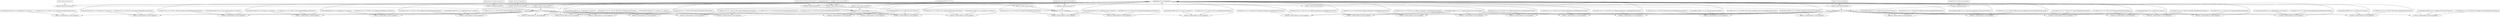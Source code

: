 digraph G {
	1 [label="1:execCode('10.0.2.113',someuser):0",shape=diamond];
	2 [label="2:RULE 2 (remote exploit of a server program):0",shape=ellipse];
	3 [label="3:netAccess('10.0.2.113',tcp,'25'):0",shape=diamond];
	4 [label="4:RULE 5 (multi-hop access):0",shape=ellipse];
	5 [label="5:hacl('10.0.2.113','10.0.2.113',tcp,'25'):1",shape=box];
	6 [label="6:RULE 6 (direct network access):0",shape=ellipse];
	7 [label="7:hacl(_,'10.0.2.113',tcp,'25'):1",shape=box];
	8 [label="8:attackerLocated(_):1",shape=box];
	9 [label="9:RULE 7 (direct on-host access):0",shape=ellipse];
	10 [label="10:attackerLocated('10.0.2.113'):1",shape=box];
	11 [label="11:networkServiceInfo('10.0.2.113','pure-ftpd',tcp,'25',someuser):1",shape=box];
	12 [label="12:vulExists('10.0.2.113','CVE-2011-1575','pure-ftpd',remoteExploit,privEscalation):1",shape=box];
	13 [label="13:RULE 2 (remote exploit of a server program):0",shape=ellipse];
	14 [label="14:networkServiceInfo('10.0.2.113',connect,tcp,'25',someuser):1",shape=box];
	15 [label="15:vulExists('10.0.2.113','CVE-2011-1506',connect,remoteExploit,privEscalation):1",shape=box];
	16 [label="16:RULE 2 (remote exploit of a server program):0",shape=ellipse];
	17 [label="17:networkServiceInfo('10.0.2.113',cyrus_imap_server,tcp,'25',someuser):1",shape=box];
	18 [label="18:vulExists('10.0.2.113','CVE-2011-1926',cyrus_imap_server,remoteExploit,privEscalation):1",shape=box];
	19 [label="19:RULE 2 (remote exploit of a server program):0",shape=ellipse];
	20 [label="20:networkServiceInfo('10.0.2.113',imail,tcp,'25',someuser):1",shape=box];
	21 [label="21:vulExists('10.0.2.113','CVE-2011-1430',imail,remoteExploit,privEscalation):1",shape=box];
	22 [label="22:RULE 2 (remote exploit of a server program):0",shape=ellipse];
	23 [label="23:networkServiceInfo('10.0.2.113',netqmail,tcp,'25',someuser):1",shape=box];
	24 [label="24:vulExists('10.0.2.113','CVE-2011-1431',netqmail,remoteExploit,privEscalation):1",shape=box];
	25 [label="25:RULE 2 (remote exploit of a server program):0",shape=ellipse];
	26 [label="26:networkServiceInfo('10.0.2.113',openssl,tcp,'25',someuser):1",shape=box];
	27 [label="27:vulExists('10.0.2.113','CVE-2014-0224',openssl,remoteExploit,privEscalation):1",shape=box];
	28 [label="28:RULE 2 (remote exploit of a server program):0",shape=ellipse];
	29 [label="29:vulExists('10.0.2.113','CVE-2014-3566',openssl,remoteExploit,privEscalation):1",shape=box];
	30 [label="30:RULE 2 (remote exploit of a server program):0",shape=ellipse];
	31 [label="31:vulExists('10.0.2.113','CVE-2016-0800',openssl,remoteExploit,privEscalation):1",shape=box];
	32 [label="32:RULE 2 (remote exploit of a server program):0",shape=ellipse];
	33 [label="33:networkServiceInfo('10.0.2.113',postfix,tcp,'25',someuser):1",shape=box];
	34 [label="34:vulExists('10.0.2.113','CVE-2011-0411',postfix,remoteExploit,privEscalation):1",shape=box];
	35 [label="35:RULE 2 (remote exploit of a server program):0",shape=ellipse];
	36 [label="36:networkServiceInfo('10.0.2.113',safari,tcp,'25',someuser):1",shape=box];
	37 [label="37:vulExists('10.0.2.113','CVE-2013-2566',safari,remoteExploit,privEscalation):1",shape=box];
	38 [label="38:RULE 2 (remote exploit of a server program):0",shape=ellipse];
	39 [label="39:vulExists('10.0.2.113','CVE-2015-2808',safari,remoteExploit,privEscalation):1",shape=box];
	40 [label="40:RULE 2 (remote exploit of a server program):0",shape=ellipse];
	41 [label="41:vulExists('10.0.2.113','CVE-2015-4000',safari,remoteExploit,privEscalation):1",shape=box];
	42 [label="42:RULE 2 (remote exploit of a server program):0",shape=ellipse];
	43 [label="43:networkServiceInfo('10.0.2.113',scoofficeserver,tcp,'25',someuser):1",shape=box];
	44 [label="44:vulExists('10.0.2.113','CVE-2011-1432',scoofficeserver,remoteExploit,privEscalation):1",shape=box];
	45 [label="45:RULE 2 (remote exploit of a server program):0",shape=ellipse];
	46 [label="46:networkServiceInfo('10.0.2.113',xcs,tcp,'25',someuser):1",shape=box];
	47 [label="47:vulExists('10.0.2.113','CVE-2011-2165',xcs,remoteExploit,privEscalation):1",shape=box];
	48 [label="48:RULE 2 (remote exploit of a server program):0",shape=ellipse];
	49 [label="49:netAccess('10.0.2.113',tcp,'5432'):0",shape=diamond];
	50 [label="50:RULE 5 (multi-hop access):0",shape=ellipse];
	51 [label="51:hacl('10.0.2.113','10.0.2.113',tcp,'5432'):1",shape=box];
	52 [label="52:RULE 6 (direct network access):0",shape=ellipse];
	53 [label="53:hacl(_,'10.0.2.113',tcp,'5432'):1",shape=box];
	54 [label="54:RULE 7 (direct on-host access):0",shape=ellipse];
	55 [label="55:networkServiceInfo('10.0.2.113',openssl,tcp,'5432',someuser):1",shape=box];
	56 [label="56:RULE 2 (remote exploit of a server program):0",shape=ellipse];
	57 [label="57:RULE 2 (remote exploit of a server program):0",shape=ellipse];
	58 [label="58:RULE 2 (remote exploit of a server program):0",shape=ellipse];
	59 [label="59:netAccess('10.0.2.113',tcp,'6667'):0",shape=diamond];
	60 [label="60:RULE 5 (multi-hop access):0",shape=ellipse];
	61 [label="61:hacl('10.0.2.113','10.0.2.113',tcp,'6667'):1",shape=box];
	62 [label="62:RULE 6 (direct network access):0",shape=ellipse];
	63 [label="63:hacl(_,'10.0.2.113',tcp,'6667'):1",shape=box];
	64 [label="64:RULE 7 (direct on-host access):0",shape=ellipse];
	65 [label="65:networkServiceInfo('10.0.2.113',unrealircd,tcp,'6667',someuser):1",shape=box];
	66 [label="66:vulExists('10.0.2.113','CVE-2010-2075',unrealircd,remoteExploit,privEscalation):1",shape=box];
	67 [label="67:RULE 2 (remote exploit of a server program):0",shape=ellipse];
	68 [label="68:vulExists('10.0.2.113','CVE-2016-7144',unrealircd,remoteExploit,privEscalation):1",shape=box];
	69 [label="69:RULE 2 (remote exploit of a server program):0",shape=ellipse];
	70 [label="70:netAccess('10.0.2.113',tcp,'80'):0",shape=diamond];
	71 [label="71:RULE 5 (multi-hop access):0",shape=ellipse];
	72 [label="72:hacl('10.0.2.113','10.0.2.113',tcp,'80'):1",shape=box];
	73 [label="73:RULE 6 (direct network access):0",shape=ellipse];
	74 [label="74:hacl(_,'10.0.2.113',tcp,'80'):1",shape=box];
	75 [label="75:RULE 7 (direct on-host access):0",shape=ellipse];
	76 [label="76:networkServiceInfo('10.0.2.113','tikiwiki_cms/groupware',tcp,'80',someuser):1",shape=box];
	77 [label="77:vulExists('10.0.2.113','CVE-2008-5318','tikiwiki_cms/groupware',remoteExploit,privEscalation):1",shape=box];
	78 [label="78:RULE 2 (remote exploit of a server program):0",shape=ellipse];
	79 [label="79:vulExists('10.0.2.113','CVE-2008-5319','tikiwiki_cms/groupware',remoteExploit,privEscalation):1",shape=box];
	80 [label="80:RULE 2 (remote exploit of a server program):0",shape=ellipse];
	81 [label="81:vulExists('10.0.2.113','CVE-2010-1133','tikiwiki_cms/groupware',remoteExploit,privEscalation):1",shape=box];
	82 [label="82:RULE 2 (remote exploit of a server program):0",shape=ellipse];
	83 [label="83:vulExists('10.0.2.113','CVE-2010-1134','tikiwiki_cms/groupware',remoteExploit,privEscalation):1",shape=box];
	84 [label="84:RULE 2 (remote exploit of a server program):0",shape=ellipse];
	85 [label="85:vulExists('10.0.2.113','CVE-2010-1135','tikiwiki_cms/groupware',remoteExploit,privEscalation):1",shape=box];
	86 [label="86:RULE 2 (remote exploit of a server program):0",shape=ellipse];
	87 [label="87:vulExists('10.0.2.113','CVE-2010-1136','tikiwiki_cms/groupware',remoteExploit,privEscalation):1",shape=box];
	88 [label="88:RULE 2 (remote exploit of a server program):0",shape=ellipse];
	89 [label="89:vulExists('10.0.2.113','CVE-2016-10143','tikiwiki_cms/groupware',remoteExploit,privEscalation):1",shape=box];
	90 [label="90:RULE 2 (remote exploit of a server program):0",shape=ellipse];
	91 [label="91:networkServiceInfo('10.0.2.113',http_server,tcp,'80',someuser):1",shape=box];
	92 [label="92:vulExists('10.0.2.113','CVE-2012-0053',http_server,remoteExploit,privEscalation):1",shape=box];
	93 [label="93:RULE 2 (remote exploit of a server program):0",shape=ellipse];
	94 [label="94:networkServiceInfo('10.0.2.113',internet_information_services,tcp,'80',someuser):1",shape=box];
	95 [label="95:vulExists('10.0.2.113','CVE-2003-1567',internet_information_services,remoteExploit,privEscalation):1",shape=box];
	96 [label="96:RULE 2 (remote exploit of a server program):0",shape=ellipse];
	97 [label="97:networkServiceInfo('10.0.2.113',iplanet_web_server,tcp,'80',someuser):1",shape=box];
	98 [label="98:vulExists('10.0.2.113','CVE-2004-2763',iplanet_web_server,remoteExploit,privEscalation):1",shape=box];
	99 [label="99:RULE 2 (remote exploit of a server program):0",shape=ellipse];
	100 [label="100:networkServiceInfo('10.0.2.113',java_system_application_server,tcp,'80',someuser):1",shape=box];
	101 [label="101:vulExists('10.0.2.113','CVE-2010-0386',java_system_application_server,remoteExploit,privEscalation):1",shape=box];
	102 [label="102:RULE 2 (remote exploit of a server program):0",shape=ellipse];
	103 [label="103:networkServiceInfo('10.0.2.113',php,tcp,'80',someuser):1",shape=box];
	104 [label="104:vulExists('10.0.2.113','CVE-2012-1823',php,remoteExploit,privEscalation):1",shape=box];
	105 [label="105:RULE 2 (remote exploit of a server program):0",shape=ellipse];
	106 [label="106:vulExists('10.0.2.113','CVE-2012-2311',php,remoteExploit,privEscalation):1",shape=box];
	107 [label="107:RULE 2 (remote exploit of a server program):0",shape=ellipse];
	108 [label="108:vulExists('10.0.2.113','CVE-2012-2335',php,remoteExploit,privEscalation):1",shape=box];
	109 [label="109:RULE 2 (remote exploit of a server program):0",shape=ellipse];
	110 [label="110:vulExists('10.0.2.113','CVE-2012-2336',php,remoteExploit,privEscalation):1",shape=box];
	111 [label="111:RULE 2 (remote exploit of a server program):0",shape=ellipse];
	112 [label="112:networkServiceInfo('10.0.2.113',phpmyadmin,tcp,'80',someuser):1",shape=box];
	113 [label="113:vulExists('10.0.2.113','CVE-2010-4480',phpmyadmin,remoteExploit,privEscalation):1",shape=box];
	114 [label="114:RULE 2 (remote exploit of a server program):0",shape=ellipse];
	115 [label="115:networkServiceInfo('10.0.2.113',solaris,tcp,'80',someuser):1",shape=box];
	116 [label="116:vulExists('10.0.2.113','CVE-2005-3398',solaris,remoteExploit,privEscalation):1",shape=box];
	117 [label="117:RULE 2 (remote exploit of a server program):0",shape=ellipse];
	118 [label="118:networkServiceInfo('10.0.2.113',weblogic_server,tcp,'80',someuser):1",shape=box];
	119 [label="119:vulExists('10.0.2.113','CVE-2004-2320',weblogic_server,remoteExploit,privEscalation):1",shape=box];
	5 -> 	4;
	1 -> 	4;
	4 -> 	3;
	7 -> 	6;
	8 -> 	6;
	6 -> 	3;
	10 -> 	9;
	9 -> 	3;
	3 -> 	2;
	11 -> 	2;
	12 -> 	2;
	2 -> 	1;
	3 -> 	13;
	14 -> 	13;
	15 -> 	13;
	13 -> 	1;
	3 -> 	16;
	17 -> 	16;
	18 -> 	16;
	16 -> 	1;
	3 -> 	19;
	20 -> 	19;
	21 -> 	19;
	19 -> 	1;
	3 -> 	22;
	23 -> 	22;
	24 -> 	22;
	22 -> 	1;
	3 -> 	25;
	26 -> 	25;
	27 -> 	25;
	25 -> 	1;
	3 -> 	28;
	26 -> 	28;
	29 -> 	28;
	28 -> 	1;
	3 -> 	30;
	26 -> 	30;
	31 -> 	30;
	30 -> 	1;
	3 -> 	32;
	33 -> 	32;
	34 -> 	32;
	32 -> 	1;
	3 -> 	35;
	36 -> 	35;
	37 -> 	35;
	35 -> 	1;
	3 -> 	38;
	36 -> 	38;
	39 -> 	38;
	38 -> 	1;
	3 -> 	40;
	36 -> 	40;
	41 -> 	40;
	40 -> 	1;
	3 -> 	42;
	43 -> 	42;
	44 -> 	42;
	42 -> 	1;
	3 -> 	45;
	46 -> 	45;
	47 -> 	45;
	45 -> 	1;
	51 -> 	50;
	1 -> 	50;
	50 -> 	49;
	53 -> 	52;
	8 -> 	52;
	52 -> 	49;
	10 -> 	54;
	54 -> 	49;
	49 -> 	48;
	55 -> 	48;
	27 -> 	48;
	48 -> 	1;
	49 -> 	56;
	55 -> 	56;
	29 -> 	56;
	56 -> 	1;
	49 -> 	57;
	55 -> 	57;
	31 -> 	57;
	57 -> 	1;
	61 -> 	60;
	1 -> 	60;
	60 -> 	59;
	63 -> 	62;
	8 -> 	62;
	62 -> 	59;
	10 -> 	64;
	64 -> 	59;
	59 -> 	58;
	65 -> 	58;
	66 -> 	58;
	58 -> 	1;
	59 -> 	67;
	65 -> 	67;
	68 -> 	67;
	67 -> 	1;
	72 -> 	71;
	1 -> 	71;
	71 -> 	70;
	74 -> 	73;
	8 -> 	73;
	73 -> 	70;
	10 -> 	75;
	75 -> 	70;
	70 -> 	69;
	76 -> 	69;
	77 -> 	69;
	69 -> 	1;
	70 -> 	78;
	76 -> 	78;
	79 -> 	78;
	78 -> 	1;
	70 -> 	80;
	76 -> 	80;
	81 -> 	80;
	80 -> 	1;
	70 -> 	82;
	76 -> 	82;
	83 -> 	82;
	82 -> 	1;
	70 -> 	84;
	76 -> 	84;
	85 -> 	84;
	84 -> 	1;
	70 -> 	86;
	76 -> 	86;
	87 -> 	86;
	86 -> 	1;
	70 -> 	88;
	76 -> 	88;
	89 -> 	88;
	88 -> 	1;
	70 -> 	90;
	91 -> 	90;
	92 -> 	90;
	90 -> 	1;
	70 -> 	93;
	94 -> 	93;
	95 -> 	93;
	93 -> 	1;
	70 -> 	96;
	97 -> 	96;
	98 -> 	96;
	96 -> 	1;
	70 -> 	99;
	100 -> 	99;
	101 -> 	99;
	99 -> 	1;
	70 -> 	102;
	103 -> 	102;
	104 -> 	102;
	102 -> 	1;
	70 -> 	105;
	103 -> 	105;
	106 -> 	105;
	105 -> 	1;
	70 -> 	107;
	103 -> 	107;
	108 -> 	107;
	107 -> 	1;
	70 -> 	109;
	103 -> 	109;
	110 -> 	109;
	109 -> 	1;
	70 -> 	111;
	112 -> 	111;
	113 -> 	111;
	111 -> 	1;
	70 -> 	114;
	115 -> 	114;
	116 -> 	114;
	114 -> 	1;
	70 -> 	117;
	118 -> 	117;
	119 -> 	117;
	117 -> 	1;
}

